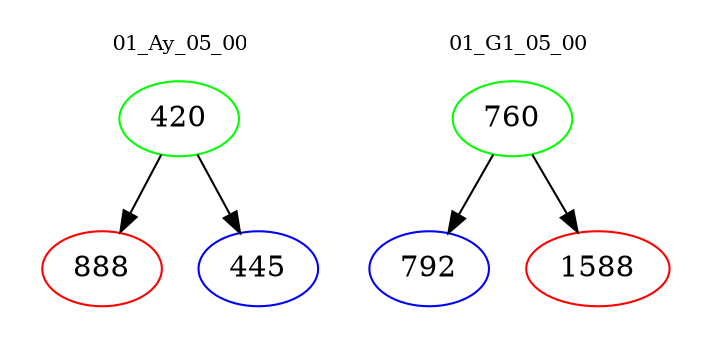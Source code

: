 digraph{
subgraph cluster_0 {
color = white
label = "01_Ay_05_00";
fontsize=10;
T0_420 [label="420", color="green"]
T0_420 -> T0_888 [color="black"]
T0_888 [label="888", color="red"]
T0_420 -> T0_445 [color="black"]
T0_445 [label="445", color="blue"]
}
subgraph cluster_1 {
color = white
label = "01_G1_05_00";
fontsize=10;
T1_760 [label="760", color="green"]
T1_760 -> T1_792 [color="black"]
T1_792 [label="792", color="blue"]
T1_760 -> T1_1588 [color="black"]
T1_1588 [label="1588", color="red"]
}
}
